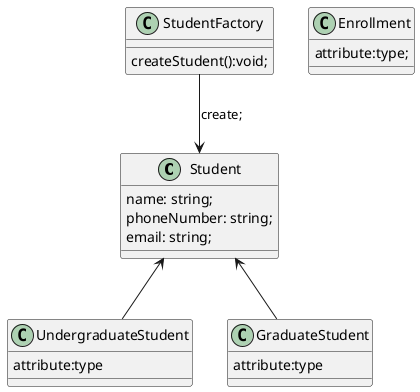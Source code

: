 
@startuml

class Student{
name: string;
phoneNumber: string;
email: string;
}


class UndergraduateStudent{
  attribute:type
}

class GraduateStudent{
  attribute:type
}


class StudentFactory{
  createStudent():void;
}

class Enrollment{
attribute:type;
}


StudentFactory-down->Student:create;
UndergraduateStudent-up->Student
GraduateStudent-up->Student



@enduml